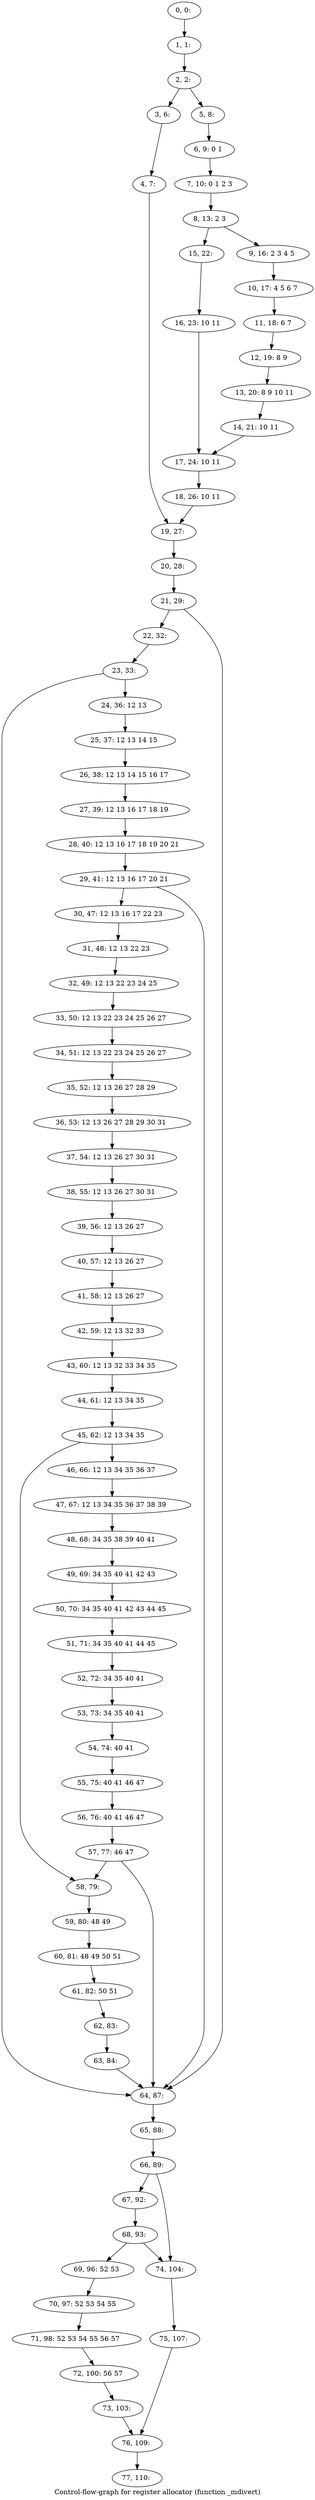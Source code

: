 digraph G {
graph [label="Control-flow-graph for register allocator (function _mdivert)"]
0[label="0, 0: "];
1[label="1, 1: "];
2[label="2, 2: "];
3[label="3, 6: "];
4[label="4, 7: "];
5[label="5, 8: "];
6[label="6, 9: 0 1 "];
7[label="7, 10: 0 1 2 3 "];
8[label="8, 13: 2 3 "];
9[label="9, 16: 2 3 4 5 "];
10[label="10, 17: 4 5 6 7 "];
11[label="11, 18: 6 7 "];
12[label="12, 19: 8 9 "];
13[label="13, 20: 8 9 10 11 "];
14[label="14, 21: 10 11 "];
15[label="15, 22: "];
16[label="16, 23: 10 11 "];
17[label="17, 24: 10 11 "];
18[label="18, 26: 10 11 "];
19[label="19, 27: "];
20[label="20, 28: "];
21[label="21, 29: "];
22[label="22, 32: "];
23[label="23, 33: "];
24[label="24, 36: 12 13 "];
25[label="25, 37: 12 13 14 15 "];
26[label="26, 38: 12 13 14 15 16 17 "];
27[label="27, 39: 12 13 16 17 18 19 "];
28[label="28, 40: 12 13 16 17 18 19 20 21 "];
29[label="29, 41: 12 13 16 17 20 21 "];
30[label="30, 47: 12 13 16 17 22 23 "];
31[label="31, 48: 12 13 22 23 "];
32[label="32, 49: 12 13 22 23 24 25 "];
33[label="33, 50: 12 13 22 23 24 25 26 27 "];
34[label="34, 51: 12 13 22 23 24 25 26 27 "];
35[label="35, 52: 12 13 26 27 28 29 "];
36[label="36, 53: 12 13 26 27 28 29 30 31 "];
37[label="37, 54: 12 13 26 27 30 31 "];
38[label="38, 55: 12 13 26 27 30 31 "];
39[label="39, 56: 12 13 26 27 "];
40[label="40, 57: 12 13 26 27 "];
41[label="41, 58: 12 13 26 27 "];
42[label="42, 59: 12 13 32 33 "];
43[label="43, 60: 12 13 32 33 34 35 "];
44[label="44, 61: 12 13 34 35 "];
45[label="45, 62: 12 13 34 35 "];
46[label="46, 66: 12 13 34 35 36 37 "];
47[label="47, 67: 12 13 34 35 36 37 38 39 "];
48[label="48, 68: 34 35 38 39 40 41 "];
49[label="49, 69: 34 35 40 41 42 43 "];
50[label="50, 70: 34 35 40 41 42 43 44 45 "];
51[label="51, 71: 34 35 40 41 44 45 "];
52[label="52, 72: 34 35 40 41 "];
53[label="53, 73: 34 35 40 41 "];
54[label="54, 74: 40 41 "];
55[label="55, 75: 40 41 46 47 "];
56[label="56, 76: 40 41 46 47 "];
57[label="57, 77: 46 47 "];
58[label="58, 79: "];
59[label="59, 80: 48 49 "];
60[label="60, 81: 48 49 50 51 "];
61[label="61, 82: 50 51 "];
62[label="62, 83: "];
63[label="63, 84: "];
64[label="64, 87: "];
65[label="65, 88: "];
66[label="66, 89: "];
67[label="67, 92: "];
68[label="68, 93: "];
69[label="69, 96: 52 53 "];
70[label="70, 97: 52 53 54 55 "];
71[label="71, 98: 52 53 54 55 56 57 "];
72[label="72, 100: 56 57 "];
73[label="73, 103: "];
74[label="74, 104: "];
75[label="75, 107: "];
76[label="76, 109: "];
77[label="77, 110: "];
0->1 ;
1->2 ;
2->3 ;
2->5 ;
3->4 ;
4->19 ;
5->6 ;
6->7 ;
7->8 ;
8->9 ;
8->15 ;
9->10 ;
10->11 ;
11->12 ;
12->13 ;
13->14 ;
14->17 ;
15->16 ;
16->17 ;
17->18 ;
18->19 ;
19->20 ;
20->21 ;
21->22 ;
21->64 ;
22->23 ;
23->24 ;
23->64 ;
24->25 ;
25->26 ;
26->27 ;
27->28 ;
28->29 ;
29->30 ;
29->64 ;
30->31 ;
31->32 ;
32->33 ;
33->34 ;
34->35 ;
35->36 ;
36->37 ;
37->38 ;
38->39 ;
39->40 ;
40->41 ;
41->42 ;
42->43 ;
43->44 ;
44->45 ;
45->46 ;
45->58 ;
46->47 ;
47->48 ;
48->49 ;
49->50 ;
50->51 ;
51->52 ;
52->53 ;
53->54 ;
54->55 ;
55->56 ;
56->57 ;
57->58 ;
57->64 ;
58->59 ;
59->60 ;
60->61 ;
61->62 ;
62->63 ;
63->64 ;
64->65 ;
65->66 ;
66->67 ;
66->74 ;
67->68 ;
68->69 ;
68->74 ;
69->70 ;
70->71 ;
71->72 ;
72->73 ;
73->76 ;
74->75 ;
75->76 ;
76->77 ;
}
